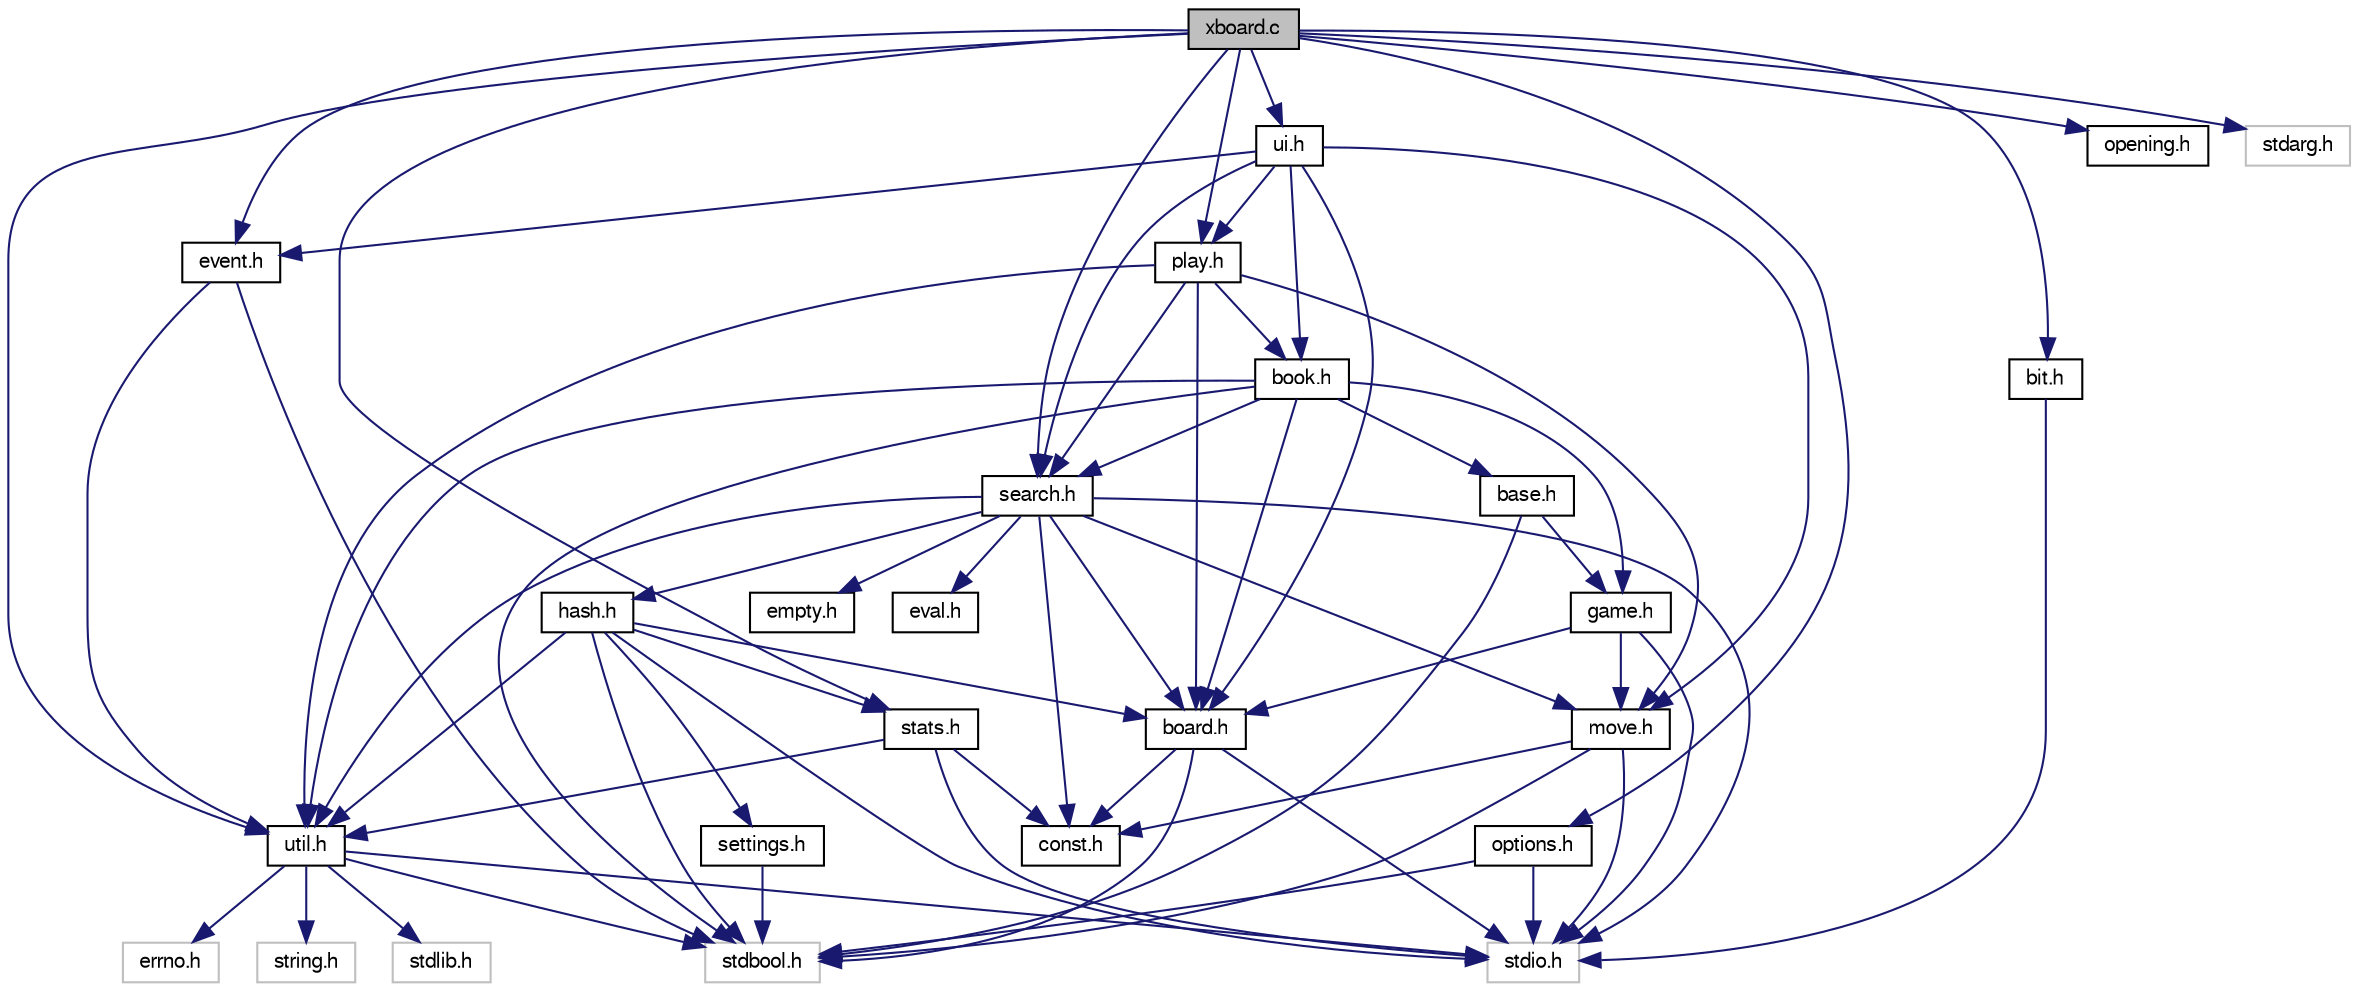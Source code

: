 digraph "xboard.c"
{
 // LATEX_PDF_SIZE
  bgcolor="transparent";
  edge [fontname="FreeSans",fontsize="10",labelfontname="FreeSans",labelfontsize="10"];
  node [fontname="FreeSans",fontsize="10",shape=record];
  Node1 [label="xboard.c",height=0.2,width=0.4,color="black", fillcolor="grey75", style="filled", fontcolor="black",tooltip="xboard protocol."];
  Node1 -> Node2 [color="midnightblue",fontsize="10",style="solid",fontname="FreeSans"];
  Node2 [label="bit.h",height=0.2,width=0.4,color="black",URL="$bit_8h.html",tooltip=" "];
  Node2 -> Node3 [color="midnightblue",fontsize="10",style="solid",fontname="FreeSans"];
  Node3 [label="stdio.h",height=0.2,width=0.4,color="grey75",tooltip=" "];
  Node1 -> Node4 [color="midnightblue",fontsize="10",style="solid",fontname="FreeSans"];
  Node4 [label="event.h",height=0.2,width=0.4,color="black",URL="$event_8h.html",tooltip=" "];
  Node4 -> Node5 [color="midnightblue",fontsize="10",style="solid",fontname="FreeSans"];
  Node5 [label="stdbool.h",height=0.2,width=0.4,color="grey75",tooltip=" "];
  Node4 -> Node6 [color="midnightblue",fontsize="10",style="solid",fontname="FreeSans"];
  Node6 [label="util.h",height=0.2,width=0.4,color="black",URL="$util_8h.html",tooltip="Miscellaneous utilities header."];
  Node6 -> Node3 [color="midnightblue",fontsize="10",style="solid",fontname="FreeSans"];
  Node6 -> Node5 [color="midnightblue",fontsize="10",style="solid",fontname="FreeSans"];
  Node6 -> Node7 [color="midnightblue",fontsize="10",style="solid",fontname="FreeSans"];
  Node7 [label="stdlib.h",height=0.2,width=0.4,color="grey75",tooltip=" "];
  Node6 -> Node8 [color="midnightblue",fontsize="10",style="solid",fontname="FreeSans"];
  Node8 [label="errno.h",height=0.2,width=0.4,color="grey75",tooltip=" "];
  Node6 -> Node9 [color="midnightblue",fontsize="10",style="solid",fontname="FreeSans"];
  Node9 [label="string.h",height=0.2,width=0.4,color="grey75",tooltip=" "];
  Node1 -> Node10 [color="midnightblue",fontsize="10",style="solid",fontname="FreeSans"];
  Node10 [label="options.h",height=0.2,width=0.4,color="black",URL="$options_8h.html",tooltip=" "];
  Node10 -> Node3 [color="midnightblue",fontsize="10",style="solid",fontname="FreeSans"];
  Node10 -> Node5 [color="midnightblue",fontsize="10",style="solid",fontname="FreeSans"];
  Node1 -> Node11 [color="midnightblue",fontsize="10",style="solid",fontname="FreeSans"];
  Node11 [label="opening.h",height=0.2,width=0.4,color="black",URL="$opening_8h.html",tooltip=" "];
  Node1 -> Node12 [color="midnightblue",fontsize="10",style="solid",fontname="FreeSans"];
  Node12 [label="play.h",height=0.2,width=0.4,color="black",URL="$play_8h.html",tooltip="Edax play control - header file."];
  Node12 -> Node13 [color="midnightblue",fontsize="10",style="solid",fontname="FreeSans"];
  Node13 [label="board.h",height=0.2,width=0.4,color="black",URL="$board_8h.html",tooltip=" "];
  Node13 -> Node14 [color="midnightblue",fontsize="10",style="solid",fontname="FreeSans"];
  Node14 [label="const.h",height=0.2,width=0.4,color="black",URL="$const_8h.html",tooltip=" "];
  Node13 -> Node3 [color="midnightblue",fontsize="10",style="solid",fontname="FreeSans"];
  Node13 -> Node5 [color="midnightblue",fontsize="10",style="solid",fontname="FreeSans"];
  Node12 -> Node15 [color="midnightblue",fontsize="10",style="solid",fontname="FreeSans"];
  Node15 [label="book.h",height=0.2,width=0.4,color="black",URL="$book_8h.html",tooltip=" "];
  Node15 -> Node16 [color="midnightblue",fontsize="10",style="solid",fontname="FreeSans"];
  Node16 [label="base.h",height=0.2,width=0.4,color="black",URL="$base_8h.html",tooltip=" "];
  Node16 -> Node17 [color="midnightblue",fontsize="10",style="solid",fontname="FreeSans"];
  Node17 [label="game.h",height=0.2,width=0.4,color="black",URL="$game_8h.html",tooltip=" "];
  Node17 -> Node13 [color="midnightblue",fontsize="10",style="solid",fontname="FreeSans"];
  Node17 -> Node18 [color="midnightblue",fontsize="10",style="solid",fontname="FreeSans"];
  Node18 [label="move.h",height=0.2,width=0.4,color="black",URL="$move_8h.html",tooltip=" "];
  Node18 -> Node14 [color="midnightblue",fontsize="10",style="solid",fontname="FreeSans"];
  Node18 -> Node3 [color="midnightblue",fontsize="10",style="solid",fontname="FreeSans"];
  Node18 -> Node5 [color="midnightblue",fontsize="10",style="solid",fontname="FreeSans"];
  Node17 -> Node3 [color="midnightblue",fontsize="10",style="solid",fontname="FreeSans"];
  Node16 -> Node5 [color="midnightblue",fontsize="10",style="solid",fontname="FreeSans"];
  Node15 -> Node13 [color="midnightblue",fontsize="10",style="solid",fontname="FreeSans"];
  Node15 -> Node17 [color="midnightblue",fontsize="10",style="solid",fontname="FreeSans"];
  Node15 -> Node19 [color="midnightblue",fontsize="10",style="solid",fontname="FreeSans"];
  Node19 [label="search.h",height=0.2,width=0.4,color="black",URL="$search_8h.html",tooltip=" "];
  Node19 -> Node13 [color="midnightblue",fontsize="10",style="solid",fontname="FreeSans"];
  Node19 -> Node14 [color="midnightblue",fontsize="10",style="solid",fontname="FreeSans"];
  Node19 -> Node20 [color="midnightblue",fontsize="10",style="solid",fontname="FreeSans"];
  Node20 [label="empty.h",height=0.2,width=0.4,color="black",URL="$empty_8h.html",tooltip=" "];
  Node19 -> Node21 [color="midnightblue",fontsize="10",style="solid",fontname="FreeSans"];
  Node21 [label="eval.h",height=0.2,width=0.4,color="black",URL="$eval_8h.html",tooltip=" "];
  Node19 -> Node22 [color="midnightblue",fontsize="10",style="solid",fontname="FreeSans"];
  Node22 [label="hash.h",height=0.2,width=0.4,color="black",URL="$hash_8h.html",tooltip=" "];
  Node22 -> Node13 [color="midnightblue",fontsize="10",style="solid",fontname="FreeSans"];
  Node22 -> Node23 [color="midnightblue",fontsize="10",style="solid",fontname="FreeSans"];
  Node23 [label="settings.h",height=0.2,width=0.4,color="black",URL="$settings_8h.html",tooltip=" "];
  Node23 -> Node5 [color="midnightblue",fontsize="10",style="solid",fontname="FreeSans"];
  Node22 -> Node6 [color="midnightblue",fontsize="10",style="solid",fontname="FreeSans"];
  Node22 -> Node24 [color="midnightblue",fontsize="10",style="solid",fontname="FreeSans"];
  Node24 [label="stats.h",height=0.2,width=0.4,color="black",URL="$stats_8h.html",tooltip="Statistics header."];
  Node24 -> Node14 [color="midnightblue",fontsize="10",style="solid",fontname="FreeSans"];
  Node24 -> Node6 [color="midnightblue",fontsize="10",style="solid",fontname="FreeSans"];
  Node24 -> Node3 [color="midnightblue",fontsize="10",style="solid",fontname="FreeSans"];
  Node22 -> Node5 [color="midnightblue",fontsize="10",style="solid",fontname="FreeSans"];
  Node22 -> Node3 [color="midnightblue",fontsize="10",style="solid",fontname="FreeSans"];
  Node19 -> Node18 [color="midnightblue",fontsize="10",style="solid",fontname="FreeSans"];
  Node19 -> Node6 [color="midnightblue",fontsize="10",style="solid",fontname="FreeSans"];
  Node19 -> Node3 [color="midnightblue",fontsize="10",style="solid",fontname="FreeSans"];
  Node15 -> Node6 [color="midnightblue",fontsize="10",style="solid",fontname="FreeSans"];
  Node15 -> Node5 [color="midnightblue",fontsize="10",style="solid",fontname="FreeSans"];
  Node12 -> Node19 [color="midnightblue",fontsize="10",style="solid",fontname="FreeSans"];
  Node12 -> Node18 [color="midnightblue",fontsize="10",style="solid",fontname="FreeSans"];
  Node12 -> Node6 [color="midnightblue",fontsize="10",style="solid",fontname="FreeSans"];
  Node1 -> Node19 [color="midnightblue",fontsize="10",style="solid",fontname="FreeSans"];
  Node1 -> Node24 [color="midnightblue",fontsize="10",style="solid",fontname="FreeSans"];
  Node1 -> Node6 [color="midnightblue",fontsize="10",style="solid",fontname="FreeSans"];
  Node1 -> Node25 [color="midnightblue",fontsize="10",style="solid",fontname="FreeSans"];
  Node25 [label="ui.h",height=0.2,width=0.4,color="black",URL="$ui_8h.html",tooltip="User interface header."];
  Node25 -> Node13 [color="midnightblue",fontsize="10",style="solid",fontname="FreeSans"];
  Node25 -> Node15 [color="midnightblue",fontsize="10",style="solid",fontname="FreeSans"];
  Node25 -> Node4 [color="midnightblue",fontsize="10",style="solid",fontname="FreeSans"];
  Node25 -> Node19 [color="midnightblue",fontsize="10",style="solid",fontname="FreeSans"];
  Node25 -> Node18 [color="midnightblue",fontsize="10",style="solid",fontname="FreeSans"];
  Node25 -> Node12 [color="midnightblue",fontsize="10",style="solid",fontname="FreeSans"];
  Node1 -> Node26 [color="midnightblue",fontsize="10",style="solid",fontname="FreeSans"];
  Node26 [label="stdarg.h",height=0.2,width=0.4,color="grey75",tooltip=" "];
}
